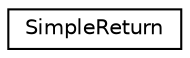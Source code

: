 digraph "Graphical Class Hierarchy"
{
  edge [fontname="Helvetica",fontsize="10",labelfontname="Helvetica",labelfontsize="10"];
  node [fontname="Helvetica",fontsize="10",shape=record];
  rankdir="LR";
  Node1 [label="SimpleReturn",height=0.2,width=0.4,color="black", fillcolor="white", style="filled",URL="$class_simple_return.html"];
}
